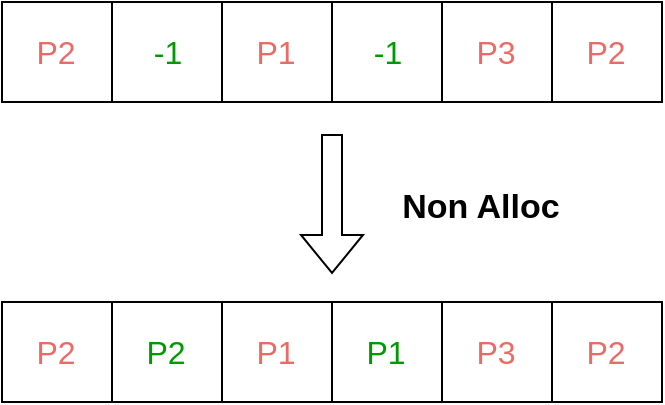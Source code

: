 <mxfile version="23.1.1" type="device">
  <diagram name="Page-1" id="oJW4RRRlGO9KFvshEkQ7">
    <mxGraphModel dx="1050" dy="613" grid="1" gridSize="10" guides="1" tooltips="1" connect="1" arrows="1" fold="1" page="1" pageScale="1" pageWidth="827" pageHeight="1169" background="none" math="0" shadow="0">
      <root>
        <mxCell id="0" />
        <mxCell id="1" parent="0" />
        <mxCell id="fzTZWOh_sr2FfyW-UPfK-2" value="" style="shape=process;whiteSpace=wrap;html=1;backgroundOutline=1;size=0.5;fillColor=none;" parent="1" vertex="1">
          <mxGeometry x="200" y="110" width="110" height="50" as="geometry" />
        </mxCell>
        <mxCell id="fzTZWOh_sr2FfyW-UPfK-10" value="" style="shape=process;whiteSpace=wrap;html=1;backgroundOutline=1;size=0.5;align=center;fillColor=none;" parent="1" vertex="1">
          <mxGeometry x="310" y="110" width="110" height="50" as="geometry" />
        </mxCell>
        <mxCell id="fzTZWOh_sr2FfyW-UPfK-11" value="" style="shape=process;whiteSpace=wrap;html=1;backgroundOutline=1;size=0.5;fillColor=none;" parent="1" vertex="1">
          <mxGeometry x="420" y="110" width="110" height="50" as="geometry" />
        </mxCell>
        <mxCell id="fzTZWOh_sr2FfyW-UPfK-13" value="&lt;font color=&quot;#ea6b66&quot; style=&quot;font-size: 16px;&quot;&gt;P2&lt;/font&gt;" style="text;html=1;strokeColor=none;fillColor=none;align=center;verticalAlign=middle;whiteSpace=wrap;rounded=0;" parent="1" vertex="1">
          <mxGeometry x="202" y="110" width="50" height="50" as="geometry" />
        </mxCell>
        <mxCell id="fzTZWOh_sr2FfyW-UPfK-14" value="&lt;font color=&quot;#009900&quot; style=&quot;font-size: 16px;&quot;&gt;-1&lt;/font&gt;" style="text;html=1;strokeColor=none;fillColor=none;align=center;verticalAlign=middle;whiteSpace=wrap;rounded=0;" parent="1" vertex="1">
          <mxGeometry x="258" y="110" width="50" height="50" as="geometry" />
        </mxCell>
        <mxCell id="fzTZWOh_sr2FfyW-UPfK-15" value="&lt;font style=&quot;font-size: 16px;&quot; color=&quot;#ea6b66&quot;&gt;P1&lt;/font&gt;" style="text;html=1;strokeColor=none;fillColor=none;align=center;verticalAlign=middle;whiteSpace=wrap;rounded=0;" parent="1" vertex="1">
          <mxGeometry x="312" y="110" width="50" height="50" as="geometry" />
        </mxCell>
        <mxCell id="fzTZWOh_sr2FfyW-UPfK-16" value="&lt;font color=&quot;#009900&quot; style=&quot;font-size: 16px;&quot;&gt;-1&lt;/font&gt;" style="text;html=1;strokeColor=none;fillColor=none;align=center;verticalAlign=middle;whiteSpace=wrap;rounded=0;" parent="1" vertex="1">
          <mxGeometry x="368" y="110" width="50" height="50" as="geometry" />
        </mxCell>
        <mxCell id="fzTZWOh_sr2FfyW-UPfK-17" value="&lt;font color=&quot;#ea6b66&quot; style=&quot;font-size: 16px;&quot;&gt;P3&lt;/font&gt;" style="text;html=1;strokeColor=none;fillColor=none;align=center;verticalAlign=middle;whiteSpace=wrap;rounded=0;" parent="1" vertex="1">
          <mxGeometry x="422" y="110" width="50" height="50" as="geometry" />
        </mxCell>
        <mxCell id="fzTZWOh_sr2FfyW-UPfK-18" value="&lt;font style=&quot;font-size: 16px;&quot; color=&quot;#ea6b66&quot;&gt;P2&lt;/font&gt;" style="text;html=1;strokeColor=none;fillColor=none;align=center;verticalAlign=middle;whiteSpace=wrap;rounded=0;" parent="1" vertex="1">
          <mxGeometry x="477" y="110" width="50" height="50" as="geometry" />
        </mxCell>
        <mxCell id="fzTZWOh_sr2FfyW-UPfK-58" value="&lt;font style=&quot;font-size: 17px;&quot;&gt;&lt;b&gt;Non Alloc&lt;/b&gt;&lt;/font&gt;" style="text;html=1;strokeColor=none;fillColor=none;align=center;verticalAlign=middle;whiteSpace=wrap;rounded=0;" parent="1" vertex="1">
          <mxGeometry x="389" y="198" width="100.5" height="30" as="geometry" />
        </mxCell>
        <mxCell id="U4vuDA3ogn_ZmVwreYOG-1" value="" style="shape=process;whiteSpace=wrap;html=1;backgroundOutline=1;size=0.5;fillColor=none;" parent="1" vertex="1">
          <mxGeometry x="200" y="260" width="110" height="50" as="geometry" />
        </mxCell>
        <mxCell id="U4vuDA3ogn_ZmVwreYOG-2" value="" style="shape=process;whiteSpace=wrap;html=1;backgroundOutline=1;size=0.5;align=center;fillColor=none;" parent="1" vertex="1">
          <mxGeometry x="310" y="260" width="110" height="50" as="geometry" />
        </mxCell>
        <mxCell id="U4vuDA3ogn_ZmVwreYOG-3" value="" style="shape=process;whiteSpace=wrap;html=1;backgroundOutline=1;size=0.5;fillColor=none;" parent="1" vertex="1">
          <mxGeometry x="420" y="260" width="110" height="50" as="geometry" />
        </mxCell>
        <mxCell id="U4vuDA3ogn_ZmVwreYOG-4" value="&lt;font color=&quot;#ea6b66&quot; style=&quot;font-size: 16px;&quot;&gt;P2&lt;/font&gt;" style="text;html=1;strokeColor=none;fillColor=none;align=center;verticalAlign=middle;whiteSpace=wrap;rounded=0;" parent="1" vertex="1">
          <mxGeometry x="202" y="260" width="50" height="50" as="geometry" />
        </mxCell>
        <mxCell id="U4vuDA3ogn_ZmVwreYOG-5" value="&lt;font color=&quot;#009900&quot;&gt;&lt;span style=&quot;font-size: 16px;&quot;&gt;P2&lt;/span&gt;&lt;/font&gt;" style="text;html=1;strokeColor=none;fillColor=none;align=center;verticalAlign=middle;whiteSpace=wrap;rounded=0;" parent="1" vertex="1">
          <mxGeometry x="257" y="260" width="50" height="50" as="geometry" />
        </mxCell>
        <mxCell id="U4vuDA3ogn_ZmVwreYOG-6" value="&lt;font style=&quot;font-size: 16px;&quot; color=&quot;#ea6b66&quot;&gt;P1&lt;/font&gt;" style="text;html=1;strokeColor=none;fillColor=none;align=center;verticalAlign=middle;whiteSpace=wrap;rounded=0;" parent="1" vertex="1">
          <mxGeometry x="312" y="260" width="50" height="50" as="geometry" />
        </mxCell>
        <mxCell id="U4vuDA3ogn_ZmVwreYOG-7" value="&lt;font color=&quot;#009900&quot;&gt;&lt;span style=&quot;font-size: 16px;&quot;&gt;P1&lt;/span&gt;&lt;/font&gt;" style="text;html=1;strokeColor=none;fillColor=none;align=center;verticalAlign=middle;whiteSpace=wrap;rounded=0;" parent="1" vertex="1">
          <mxGeometry x="367" y="260" width="50" height="50" as="geometry" />
        </mxCell>
        <mxCell id="U4vuDA3ogn_ZmVwreYOG-8" value="&lt;font color=&quot;#ea6b66&quot; style=&quot;font-size: 16px;&quot;&gt;P3&lt;/font&gt;" style="text;html=1;strokeColor=none;fillColor=none;align=center;verticalAlign=middle;whiteSpace=wrap;rounded=0;" parent="1" vertex="1">
          <mxGeometry x="422" y="260" width="50" height="50" as="geometry" />
        </mxCell>
        <mxCell id="U4vuDA3ogn_ZmVwreYOG-9" value="&lt;font style=&quot;font-size: 16px;&quot; color=&quot;#ea6b66&quot;&gt;P2&lt;/font&gt;" style="text;html=1;strokeColor=none;fillColor=none;align=center;verticalAlign=middle;whiteSpace=wrap;rounded=0;" parent="1" vertex="1">
          <mxGeometry x="477" y="260" width="50" height="50" as="geometry" />
        </mxCell>
        <mxCell id="tHUxOae3vAA6UvBADHPH-1" value="" style="shape=flexArrow;endArrow=classic;html=1;rounded=0;" parent="1" edge="1">
          <mxGeometry width="50" height="50" relative="1" as="geometry">
            <mxPoint x="365" y="176" as="sourcePoint" />
            <mxPoint x="365" y="246" as="targetPoint" />
          </mxGeometry>
        </mxCell>
      </root>
    </mxGraphModel>
  </diagram>
</mxfile>
